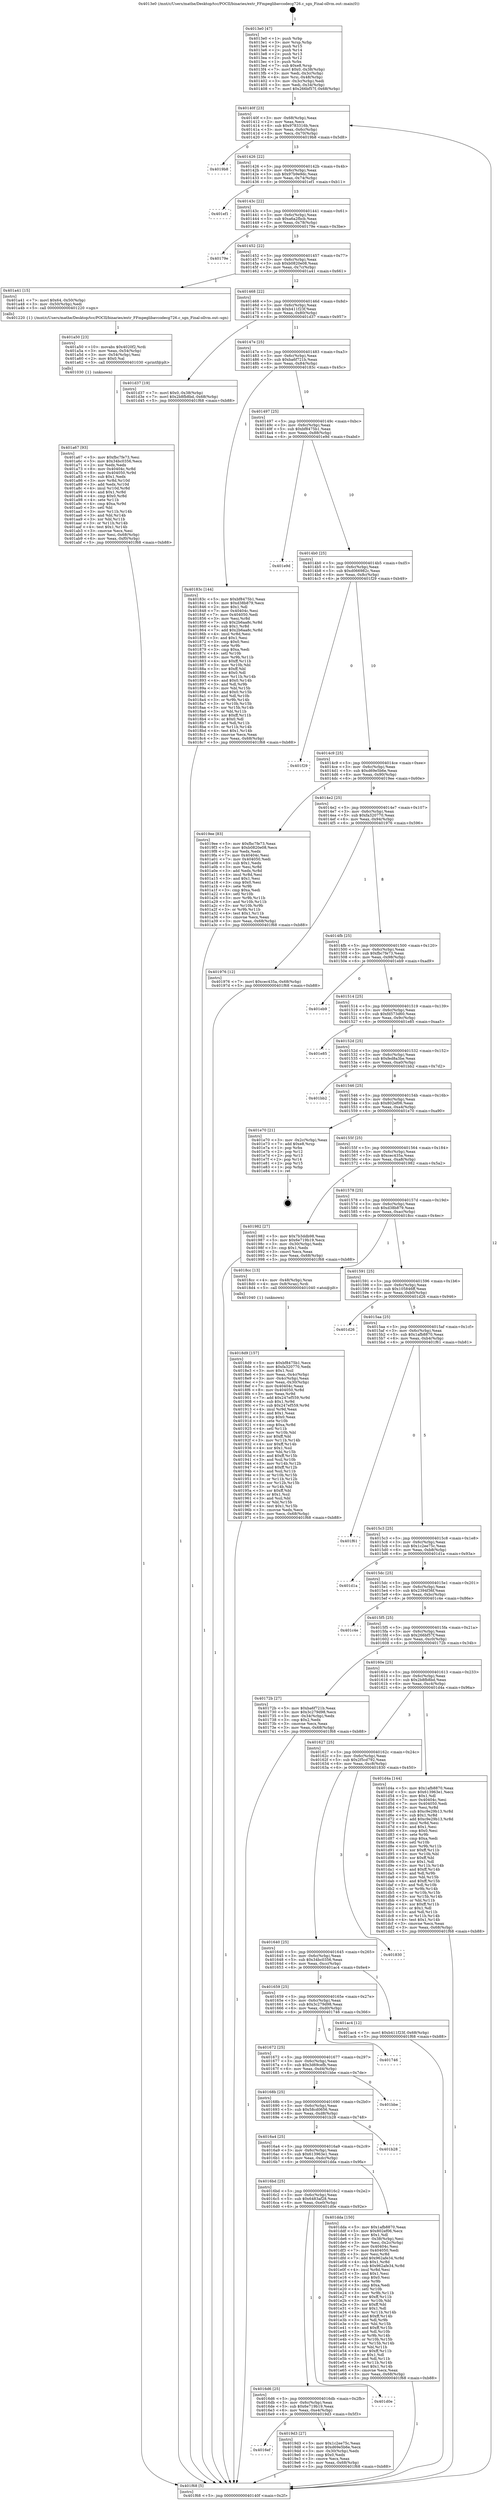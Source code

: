 digraph "0x4013e0" {
  label = "0x4013e0 (/mnt/c/Users/mathe/Desktop/tcc/POCII/binaries/extr_FFmpeglibavcodecg726.c_sgn_Final-ollvm.out::main(0))"
  labelloc = "t"
  node[shape=record]

  Entry [label="",width=0.3,height=0.3,shape=circle,fillcolor=black,style=filled]
  "0x40140f" [label="{
     0x40140f [23]\l
     | [instrs]\l
     &nbsp;&nbsp;0x40140f \<+3\>: mov -0x68(%rbp),%eax\l
     &nbsp;&nbsp;0x401412 \<+2\>: mov %eax,%ecx\l
     &nbsp;&nbsp;0x401414 \<+6\>: sub $0x9783316b,%ecx\l
     &nbsp;&nbsp;0x40141a \<+3\>: mov %eax,-0x6c(%rbp)\l
     &nbsp;&nbsp;0x40141d \<+3\>: mov %ecx,-0x70(%rbp)\l
     &nbsp;&nbsp;0x401420 \<+6\>: je 00000000004019b8 \<main+0x5d8\>\l
  }"]
  "0x4019b8" [label="{
     0x4019b8\l
  }", style=dashed]
  "0x401426" [label="{
     0x401426 [22]\l
     | [instrs]\l
     &nbsp;&nbsp;0x401426 \<+5\>: jmp 000000000040142b \<main+0x4b\>\l
     &nbsp;&nbsp;0x40142b \<+3\>: mov -0x6c(%rbp),%eax\l
     &nbsp;&nbsp;0x40142e \<+5\>: sub $0x97b9e9dc,%eax\l
     &nbsp;&nbsp;0x401433 \<+3\>: mov %eax,-0x74(%rbp)\l
     &nbsp;&nbsp;0x401436 \<+6\>: je 0000000000401ef1 \<main+0xb11\>\l
  }"]
  Exit [label="",width=0.3,height=0.3,shape=circle,fillcolor=black,style=filled,peripheries=2]
  "0x401ef1" [label="{
     0x401ef1\l
  }", style=dashed]
  "0x40143c" [label="{
     0x40143c [22]\l
     | [instrs]\l
     &nbsp;&nbsp;0x40143c \<+5\>: jmp 0000000000401441 \<main+0x61\>\l
     &nbsp;&nbsp;0x401441 \<+3\>: mov -0x6c(%rbp),%eax\l
     &nbsp;&nbsp;0x401444 \<+5\>: sub $0xa6a2fbcb,%eax\l
     &nbsp;&nbsp;0x401449 \<+3\>: mov %eax,-0x78(%rbp)\l
     &nbsp;&nbsp;0x40144c \<+6\>: je 000000000040179e \<main+0x3be\>\l
  }"]
  "0x401a67" [label="{
     0x401a67 [93]\l
     | [instrs]\l
     &nbsp;&nbsp;0x401a67 \<+5\>: mov $0xfbc7fe73,%esi\l
     &nbsp;&nbsp;0x401a6c \<+5\>: mov $0x34bc0356,%ecx\l
     &nbsp;&nbsp;0x401a71 \<+2\>: xor %edx,%edx\l
     &nbsp;&nbsp;0x401a73 \<+8\>: mov 0x40404c,%r8d\l
     &nbsp;&nbsp;0x401a7b \<+8\>: mov 0x404050,%r9d\l
     &nbsp;&nbsp;0x401a83 \<+3\>: sub $0x1,%edx\l
     &nbsp;&nbsp;0x401a86 \<+3\>: mov %r8d,%r10d\l
     &nbsp;&nbsp;0x401a89 \<+3\>: add %edx,%r10d\l
     &nbsp;&nbsp;0x401a8c \<+4\>: imul %r10d,%r8d\l
     &nbsp;&nbsp;0x401a90 \<+4\>: and $0x1,%r8d\l
     &nbsp;&nbsp;0x401a94 \<+4\>: cmp $0x0,%r8d\l
     &nbsp;&nbsp;0x401a98 \<+4\>: sete %r11b\l
     &nbsp;&nbsp;0x401a9c \<+4\>: cmp $0xa,%r9d\l
     &nbsp;&nbsp;0x401aa0 \<+3\>: setl %bl\l
     &nbsp;&nbsp;0x401aa3 \<+3\>: mov %r11b,%r14b\l
     &nbsp;&nbsp;0x401aa6 \<+3\>: and %bl,%r14b\l
     &nbsp;&nbsp;0x401aa9 \<+3\>: xor %bl,%r11b\l
     &nbsp;&nbsp;0x401aac \<+3\>: or %r11b,%r14b\l
     &nbsp;&nbsp;0x401aaf \<+4\>: test $0x1,%r14b\l
     &nbsp;&nbsp;0x401ab3 \<+3\>: cmovne %ecx,%esi\l
     &nbsp;&nbsp;0x401ab6 \<+3\>: mov %esi,-0x68(%rbp)\l
     &nbsp;&nbsp;0x401ab9 \<+6\>: mov %eax,-0xf0(%rbp)\l
     &nbsp;&nbsp;0x401abf \<+5\>: jmp 0000000000401f68 \<main+0xb88\>\l
  }"]
  "0x40179e" [label="{
     0x40179e\l
  }", style=dashed]
  "0x401452" [label="{
     0x401452 [22]\l
     | [instrs]\l
     &nbsp;&nbsp;0x401452 \<+5\>: jmp 0000000000401457 \<main+0x77\>\l
     &nbsp;&nbsp;0x401457 \<+3\>: mov -0x6c(%rbp),%eax\l
     &nbsp;&nbsp;0x40145a \<+5\>: sub $0xb0820e08,%eax\l
     &nbsp;&nbsp;0x40145f \<+3\>: mov %eax,-0x7c(%rbp)\l
     &nbsp;&nbsp;0x401462 \<+6\>: je 0000000000401a41 \<main+0x661\>\l
  }"]
  "0x401a50" [label="{
     0x401a50 [23]\l
     | [instrs]\l
     &nbsp;&nbsp;0x401a50 \<+10\>: movabs $0x4020f2,%rdi\l
     &nbsp;&nbsp;0x401a5a \<+3\>: mov %eax,-0x54(%rbp)\l
     &nbsp;&nbsp;0x401a5d \<+3\>: mov -0x54(%rbp),%esi\l
     &nbsp;&nbsp;0x401a60 \<+2\>: mov $0x0,%al\l
     &nbsp;&nbsp;0x401a62 \<+5\>: call 0000000000401030 \<printf@plt\>\l
     | [calls]\l
     &nbsp;&nbsp;0x401030 \{1\} (unknown)\l
  }"]
  "0x401a41" [label="{
     0x401a41 [15]\l
     | [instrs]\l
     &nbsp;&nbsp;0x401a41 \<+7\>: movl $0x64,-0x50(%rbp)\l
     &nbsp;&nbsp;0x401a48 \<+3\>: mov -0x50(%rbp),%edi\l
     &nbsp;&nbsp;0x401a4b \<+5\>: call 0000000000401220 \<sgn\>\l
     | [calls]\l
     &nbsp;&nbsp;0x401220 \{1\} (/mnt/c/Users/mathe/Desktop/tcc/POCII/binaries/extr_FFmpeglibavcodecg726.c_sgn_Final-ollvm.out::sgn)\l
  }"]
  "0x401468" [label="{
     0x401468 [22]\l
     | [instrs]\l
     &nbsp;&nbsp;0x401468 \<+5\>: jmp 000000000040146d \<main+0x8d\>\l
     &nbsp;&nbsp;0x40146d \<+3\>: mov -0x6c(%rbp),%eax\l
     &nbsp;&nbsp;0x401470 \<+5\>: sub $0xb411f23f,%eax\l
     &nbsp;&nbsp;0x401475 \<+3\>: mov %eax,-0x80(%rbp)\l
     &nbsp;&nbsp;0x401478 \<+6\>: je 0000000000401d37 \<main+0x957\>\l
  }"]
  "0x4016ef" [label="{
     0x4016ef\l
  }", style=dashed]
  "0x401d37" [label="{
     0x401d37 [19]\l
     | [instrs]\l
     &nbsp;&nbsp;0x401d37 \<+7\>: movl $0x0,-0x38(%rbp)\l
     &nbsp;&nbsp;0x401d3e \<+7\>: movl $0x2b8fb8bd,-0x68(%rbp)\l
     &nbsp;&nbsp;0x401d45 \<+5\>: jmp 0000000000401f68 \<main+0xb88\>\l
  }"]
  "0x40147e" [label="{
     0x40147e [25]\l
     | [instrs]\l
     &nbsp;&nbsp;0x40147e \<+5\>: jmp 0000000000401483 \<main+0xa3\>\l
     &nbsp;&nbsp;0x401483 \<+3\>: mov -0x6c(%rbp),%eax\l
     &nbsp;&nbsp;0x401486 \<+5\>: sub $0xba6f721b,%eax\l
     &nbsp;&nbsp;0x40148b \<+6\>: mov %eax,-0x84(%rbp)\l
     &nbsp;&nbsp;0x401491 \<+6\>: je 000000000040183c \<main+0x45c\>\l
  }"]
  "0x4019d3" [label="{
     0x4019d3 [27]\l
     | [instrs]\l
     &nbsp;&nbsp;0x4019d3 \<+5\>: mov $0x1c2ee75c,%eax\l
     &nbsp;&nbsp;0x4019d8 \<+5\>: mov $0xd69e5b6e,%ecx\l
     &nbsp;&nbsp;0x4019dd \<+3\>: mov -0x30(%rbp),%edx\l
     &nbsp;&nbsp;0x4019e0 \<+3\>: cmp $0x0,%edx\l
     &nbsp;&nbsp;0x4019e3 \<+3\>: cmove %ecx,%eax\l
     &nbsp;&nbsp;0x4019e6 \<+3\>: mov %eax,-0x68(%rbp)\l
     &nbsp;&nbsp;0x4019e9 \<+5\>: jmp 0000000000401f68 \<main+0xb88\>\l
  }"]
  "0x40183c" [label="{
     0x40183c [144]\l
     | [instrs]\l
     &nbsp;&nbsp;0x40183c \<+5\>: mov $0xbf8475b1,%eax\l
     &nbsp;&nbsp;0x401841 \<+5\>: mov $0xd38b879,%ecx\l
     &nbsp;&nbsp;0x401846 \<+2\>: mov $0x1,%dl\l
     &nbsp;&nbsp;0x401848 \<+7\>: mov 0x40404c,%esi\l
     &nbsp;&nbsp;0x40184f \<+7\>: mov 0x404050,%edi\l
     &nbsp;&nbsp;0x401856 \<+3\>: mov %esi,%r8d\l
     &nbsp;&nbsp;0x401859 \<+7\>: sub $0x2b6aa8c,%r8d\l
     &nbsp;&nbsp;0x401860 \<+4\>: sub $0x1,%r8d\l
     &nbsp;&nbsp;0x401864 \<+7\>: add $0x2b6aa8c,%r8d\l
     &nbsp;&nbsp;0x40186b \<+4\>: imul %r8d,%esi\l
     &nbsp;&nbsp;0x40186f \<+3\>: and $0x1,%esi\l
     &nbsp;&nbsp;0x401872 \<+3\>: cmp $0x0,%esi\l
     &nbsp;&nbsp;0x401875 \<+4\>: sete %r9b\l
     &nbsp;&nbsp;0x401879 \<+3\>: cmp $0xa,%edi\l
     &nbsp;&nbsp;0x40187c \<+4\>: setl %r10b\l
     &nbsp;&nbsp;0x401880 \<+3\>: mov %r9b,%r11b\l
     &nbsp;&nbsp;0x401883 \<+4\>: xor $0xff,%r11b\l
     &nbsp;&nbsp;0x401887 \<+3\>: mov %r10b,%bl\l
     &nbsp;&nbsp;0x40188a \<+3\>: xor $0xff,%bl\l
     &nbsp;&nbsp;0x40188d \<+3\>: xor $0x0,%dl\l
     &nbsp;&nbsp;0x401890 \<+3\>: mov %r11b,%r14b\l
     &nbsp;&nbsp;0x401893 \<+4\>: and $0x0,%r14b\l
     &nbsp;&nbsp;0x401897 \<+3\>: and %dl,%r9b\l
     &nbsp;&nbsp;0x40189a \<+3\>: mov %bl,%r15b\l
     &nbsp;&nbsp;0x40189d \<+4\>: and $0x0,%r15b\l
     &nbsp;&nbsp;0x4018a1 \<+3\>: and %dl,%r10b\l
     &nbsp;&nbsp;0x4018a4 \<+3\>: or %r9b,%r14b\l
     &nbsp;&nbsp;0x4018a7 \<+3\>: or %r10b,%r15b\l
     &nbsp;&nbsp;0x4018aa \<+3\>: xor %r15b,%r14b\l
     &nbsp;&nbsp;0x4018ad \<+3\>: or %bl,%r11b\l
     &nbsp;&nbsp;0x4018b0 \<+4\>: xor $0xff,%r11b\l
     &nbsp;&nbsp;0x4018b4 \<+3\>: or $0x0,%dl\l
     &nbsp;&nbsp;0x4018b7 \<+3\>: and %dl,%r11b\l
     &nbsp;&nbsp;0x4018ba \<+3\>: or %r11b,%r14b\l
     &nbsp;&nbsp;0x4018bd \<+4\>: test $0x1,%r14b\l
     &nbsp;&nbsp;0x4018c1 \<+3\>: cmovne %ecx,%eax\l
     &nbsp;&nbsp;0x4018c4 \<+3\>: mov %eax,-0x68(%rbp)\l
     &nbsp;&nbsp;0x4018c7 \<+5\>: jmp 0000000000401f68 \<main+0xb88\>\l
  }"]
  "0x401497" [label="{
     0x401497 [25]\l
     | [instrs]\l
     &nbsp;&nbsp;0x401497 \<+5\>: jmp 000000000040149c \<main+0xbc\>\l
     &nbsp;&nbsp;0x40149c \<+3\>: mov -0x6c(%rbp),%eax\l
     &nbsp;&nbsp;0x40149f \<+5\>: sub $0xbf8475b1,%eax\l
     &nbsp;&nbsp;0x4014a4 \<+6\>: mov %eax,-0x88(%rbp)\l
     &nbsp;&nbsp;0x4014aa \<+6\>: je 0000000000401e9d \<main+0xabd\>\l
  }"]
  "0x4016d6" [label="{
     0x4016d6 [25]\l
     | [instrs]\l
     &nbsp;&nbsp;0x4016d6 \<+5\>: jmp 00000000004016db \<main+0x2fb\>\l
     &nbsp;&nbsp;0x4016db \<+3\>: mov -0x6c(%rbp),%eax\l
     &nbsp;&nbsp;0x4016de \<+5\>: sub $0x6e719b19,%eax\l
     &nbsp;&nbsp;0x4016e3 \<+6\>: mov %eax,-0xe4(%rbp)\l
     &nbsp;&nbsp;0x4016e9 \<+6\>: je 00000000004019d3 \<main+0x5f3\>\l
  }"]
  "0x401e9d" [label="{
     0x401e9d\l
  }", style=dashed]
  "0x4014b0" [label="{
     0x4014b0 [25]\l
     | [instrs]\l
     &nbsp;&nbsp;0x4014b0 \<+5\>: jmp 00000000004014b5 \<main+0xd5\>\l
     &nbsp;&nbsp;0x4014b5 \<+3\>: mov -0x6c(%rbp),%eax\l
     &nbsp;&nbsp;0x4014b8 \<+5\>: sub $0xd066982c,%eax\l
     &nbsp;&nbsp;0x4014bd \<+6\>: mov %eax,-0x8c(%rbp)\l
     &nbsp;&nbsp;0x4014c3 \<+6\>: je 0000000000401f29 \<main+0xb49\>\l
  }"]
  "0x401d0e" [label="{
     0x401d0e\l
  }", style=dashed]
  "0x401f29" [label="{
     0x401f29\l
  }", style=dashed]
  "0x4014c9" [label="{
     0x4014c9 [25]\l
     | [instrs]\l
     &nbsp;&nbsp;0x4014c9 \<+5\>: jmp 00000000004014ce \<main+0xee\>\l
     &nbsp;&nbsp;0x4014ce \<+3\>: mov -0x6c(%rbp),%eax\l
     &nbsp;&nbsp;0x4014d1 \<+5\>: sub $0xd69e5b6e,%eax\l
     &nbsp;&nbsp;0x4014d6 \<+6\>: mov %eax,-0x90(%rbp)\l
     &nbsp;&nbsp;0x4014dc \<+6\>: je 00000000004019ee \<main+0x60e\>\l
  }"]
  "0x4016bd" [label="{
     0x4016bd [25]\l
     | [instrs]\l
     &nbsp;&nbsp;0x4016bd \<+5\>: jmp 00000000004016c2 \<main+0x2e2\>\l
     &nbsp;&nbsp;0x4016c2 \<+3\>: mov -0x6c(%rbp),%eax\l
     &nbsp;&nbsp;0x4016c5 \<+5\>: sub $0x6483af28,%eax\l
     &nbsp;&nbsp;0x4016ca \<+6\>: mov %eax,-0xe0(%rbp)\l
     &nbsp;&nbsp;0x4016d0 \<+6\>: je 0000000000401d0e \<main+0x92e\>\l
  }"]
  "0x4019ee" [label="{
     0x4019ee [83]\l
     | [instrs]\l
     &nbsp;&nbsp;0x4019ee \<+5\>: mov $0xfbc7fe73,%eax\l
     &nbsp;&nbsp;0x4019f3 \<+5\>: mov $0xb0820e08,%ecx\l
     &nbsp;&nbsp;0x4019f8 \<+2\>: xor %edx,%edx\l
     &nbsp;&nbsp;0x4019fa \<+7\>: mov 0x40404c,%esi\l
     &nbsp;&nbsp;0x401a01 \<+7\>: mov 0x404050,%edi\l
     &nbsp;&nbsp;0x401a08 \<+3\>: sub $0x1,%edx\l
     &nbsp;&nbsp;0x401a0b \<+3\>: mov %esi,%r8d\l
     &nbsp;&nbsp;0x401a0e \<+3\>: add %edx,%r8d\l
     &nbsp;&nbsp;0x401a11 \<+4\>: imul %r8d,%esi\l
     &nbsp;&nbsp;0x401a15 \<+3\>: and $0x1,%esi\l
     &nbsp;&nbsp;0x401a18 \<+3\>: cmp $0x0,%esi\l
     &nbsp;&nbsp;0x401a1b \<+4\>: sete %r9b\l
     &nbsp;&nbsp;0x401a1f \<+3\>: cmp $0xa,%edi\l
     &nbsp;&nbsp;0x401a22 \<+4\>: setl %r10b\l
     &nbsp;&nbsp;0x401a26 \<+3\>: mov %r9b,%r11b\l
     &nbsp;&nbsp;0x401a29 \<+3\>: and %r10b,%r11b\l
     &nbsp;&nbsp;0x401a2c \<+3\>: xor %r10b,%r9b\l
     &nbsp;&nbsp;0x401a2f \<+3\>: or %r9b,%r11b\l
     &nbsp;&nbsp;0x401a32 \<+4\>: test $0x1,%r11b\l
     &nbsp;&nbsp;0x401a36 \<+3\>: cmovne %ecx,%eax\l
     &nbsp;&nbsp;0x401a39 \<+3\>: mov %eax,-0x68(%rbp)\l
     &nbsp;&nbsp;0x401a3c \<+5\>: jmp 0000000000401f68 \<main+0xb88\>\l
  }"]
  "0x4014e2" [label="{
     0x4014e2 [25]\l
     | [instrs]\l
     &nbsp;&nbsp;0x4014e2 \<+5\>: jmp 00000000004014e7 \<main+0x107\>\l
     &nbsp;&nbsp;0x4014e7 \<+3\>: mov -0x6c(%rbp),%eax\l
     &nbsp;&nbsp;0x4014ea \<+5\>: sub $0xfa320770,%eax\l
     &nbsp;&nbsp;0x4014ef \<+6\>: mov %eax,-0x94(%rbp)\l
     &nbsp;&nbsp;0x4014f5 \<+6\>: je 0000000000401976 \<main+0x596\>\l
  }"]
  "0x401dda" [label="{
     0x401dda [150]\l
     | [instrs]\l
     &nbsp;&nbsp;0x401dda \<+5\>: mov $0x1afb8870,%eax\l
     &nbsp;&nbsp;0x401ddf \<+5\>: mov $0x802ef06,%ecx\l
     &nbsp;&nbsp;0x401de4 \<+2\>: mov $0x1,%dl\l
     &nbsp;&nbsp;0x401de6 \<+3\>: mov -0x38(%rbp),%esi\l
     &nbsp;&nbsp;0x401de9 \<+3\>: mov %esi,-0x2c(%rbp)\l
     &nbsp;&nbsp;0x401dec \<+7\>: mov 0x40404c,%esi\l
     &nbsp;&nbsp;0x401df3 \<+7\>: mov 0x404050,%edi\l
     &nbsp;&nbsp;0x401dfa \<+3\>: mov %esi,%r8d\l
     &nbsp;&nbsp;0x401dfd \<+7\>: add $0x962afe34,%r8d\l
     &nbsp;&nbsp;0x401e04 \<+4\>: sub $0x1,%r8d\l
     &nbsp;&nbsp;0x401e08 \<+7\>: sub $0x962afe34,%r8d\l
     &nbsp;&nbsp;0x401e0f \<+4\>: imul %r8d,%esi\l
     &nbsp;&nbsp;0x401e13 \<+3\>: and $0x1,%esi\l
     &nbsp;&nbsp;0x401e16 \<+3\>: cmp $0x0,%esi\l
     &nbsp;&nbsp;0x401e19 \<+4\>: sete %r9b\l
     &nbsp;&nbsp;0x401e1d \<+3\>: cmp $0xa,%edi\l
     &nbsp;&nbsp;0x401e20 \<+4\>: setl %r10b\l
     &nbsp;&nbsp;0x401e24 \<+3\>: mov %r9b,%r11b\l
     &nbsp;&nbsp;0x401e27 \<+4\>: xor $0xff,%r11b\l
     &nbsp;&nbsp;0x401e2b \<+3\>: mov %r10b,%bl\l
     &nbsp;&nbsp;0x401e2e \<+3\>: xor $0xff,%bl\l
     &nbsp;&nbsp;0x401e31 \<+3\>: xor $0x1,%dl\l
     &nbsp;&nbsp;0x401e34 \<+3\>: mov %r11b,%r14b\l
     &nbsp;&nbsp;0x401e37 \<+4\>: and $0xff,%r14b\l
     &nbsp;&nbsp;0x401e3b \<+3\>: and %dl,%r9b\l
     &nbsp;&nbsp;0x401e3e \<+3\>: mov %bl,%r15b\l
     &nbsp;&nbsp;0x401e41 \<+4\>: and $0xff,%r15b\l
     &nbsp;&nbsp;0x401e45 \<+3\>: and %dl,%r10b\l
     &nbsp;&nbsp;0x401e48 \<+3\>: or %r9b,%r14b\l
     &nbsp;&nbsp;0x401e4b \<+3\>: or %r10b,%r15b\l
     &nbsp;&nbsp;0x401e4e \<+3\>: xor %r15b,%r14b\l
     &nbsp;&nbsp;0x401e51 \<+3\>: or %bl,%r11b\l
     &nbsp;&nbsp;0x401e54 \<+4\>: xor $0xff,%r11b\l
     &nbsp;&nbsp;0x401e58 \<+3\>: or $0x1,%dl\l
     &nbsp;&nbsp;0x401e5b \<+3\>: and %dl,%r11b\l
     &nbsp;&nbsp;0x401e5e \<+3\>: or %r11b,%r14b\l
     &nbsp;&nbsp;0x401e61 \<+4\>: test $0x1,%r14b\l
     &nbsp;&nbsp;0x401e65 \<+3\>: cmovne %ecx,%eax\l
     &nbsp;&nbsp;0x401e68 \<+3\>: mov %eax,-0x68(%rbp)\l
     &nbsp;&nbsp;0x401e6b \<+5\>: jmp 0000000000401f68 \<main+0xb88\>\l
  }"]
  "0x401976" [label="{
     0x401976 [12]\l
     | [instrs]\l
     &nbsp;&nbsp;0x401976 \<+7\>: movl $0xcec435a,-0x68(%rbp)\l
     &nbsp;&nbsp;0x40197d \<+5\>: jmp 0000000000401f68 \<main+0xb88\>\l
  }"]
  "0x4014fb" [label="{
     0x4014fb [25]\l
     | [instrs]\l
     &nbsp;&nbsp;0x4014fb \<+5\>: jmp 0000000000401500 \<main+0x120\>\l
     &nbsp;&nbsp;0x401500 \<+3\>: mov -0x6c(%rbp),%eax\l
     &nbsp;&nbsp;0x401503 \<+5\>: sub $0xfbc7fe73,%eax\l
     &nbsp;&nbsp;0x401508 \<+6\>: mov %eax,-0x98(%rbp)\l
     &nbsp;&nbsp;0x40150e \<+6\>: je 0000000000401eb9 \<main+0xad9\>\l
  }"]
  "0x4016a4" [label="{
     0x4016a4 [25]\l
     | [instrs]\l
     &nbsp;&nbsp;0x4016a4 \<+5\>: jmp 00000000004016a9 \<main+0x2c9\>\l
     &nbsp;&nbsp;0x4016a9 \<+3\>: mov -0x6c(%rbp),%eax\l
     &nbsp;&nbsp;0x4016ac \<+5\>: sub $0x613963e1,%eax\l
     &nbsp;&nbsp;0x4016b1 \<+6\>: mov %eax,-0xdc(%rbp)\l
     &nbsp;&nbsp;0x4016b7 \<+6\>: je 0000000000401dda \<main+0x9fa\>\l
  }"]
  "0x401eb9" [label="{
     0x401eb9\l
  }", style=dashed]
  "0x401514" [label="{
     0x401514 [25]\l
     | [instrs]\l
     &nbsp;&nbsp;0x401514 \<+5\>: jmp 0000000000401519 \<main+0x139\>\l
     &nbsp;&nbsp;0x401519 \<+3\>: mov -0x6c(%rbp),%eax\l
     &nbsp;&nbsp;0x40151c \<+5\>: sub $0xfd573d60,%eax\l
     &nbsp;&nbsp;0x401521 \<+6\>: mov %eax,-0x9c(%rbp)\l
     &nbsp;&nbsp;0x401527 \<+6\>: je 0000000000401e85 \<main+0xaa5\>\l
  }"]
  "0x401b28" [label="{
     0x401b28\l
  }", style=dashed]
  "0x401e85" [label="{
     0x401e85\l
  }", style=dashed]
  "0x40152d" [label="{
     0x40152d [25]\l
     | [instrs]\l
     &nbsp;&nbsp;0x40152d \<+5\>: jmp 0000000000401532 \<main+0x152\>\l
     &nbsp;&nbsp;0x401532 \<+3\>: mov -0x6c(%rbp),%eax\l
     &nbsp;&nbsp;0x401535 \<+5\>: sub $0xfed8a3be,%eax\l
     &nbsp;&nbsp;0x40153a \<+6\>: mov %eax,-0xa0(%rbp)\l
     &nbsp;&nbsp;0x401540 \<+6\>: je 0000000000401bb2 \<main+0x7d2\>\l
  }"]
  "0x40168b" [label="{
     0x40168b [25]\l
     | [instrs]\l
     &nbsp;&nbsp;0x40168b \<+5\>: jmp 0000000000401690 \<main+0x2b0\>\l
     &nbsp;&nbsp;0x401690 \<+3\>: mov -0x6c(%rbp),%eax\l
     &nbsp;&nbsp;0x401693 \<+5\>: sub $0x58cd0656,%eax\l
     &nbsp;&nbsp;0x401698 \<+6\>: mov %eax,-0xd8(%rbp)\l
     &nbsp;&nbsp;0x40169e \<+6\>: je 0000000000401b28 \<main+0x748\>\l
  }"]
  "0x401bb2" [label="{
     0x401bb2\l
  }", style=dashed]
  "0x401546" [label="{
     0x401546 [25]\l
     | [instrs]\l
     &nbsp;&nbsp;0x401546 \<+5\>: jmp 000000000040154b \<main+0x16b\>\l
     &nbsp;&nbsp;0x40154b \<+3\>: mov -0x6c(%rbp),%eax\l
     &nbsp;&nbsp;0x40154e \<+5\>: sub $0x802ef06,%eax\l
     &nbsp;&nbsp;0x401553 \<+6\>: mov %eax,-0xa4(%rbp)\l
     &nbsp;&nbsp;0x401559 \<+6\>: je 0000000000401e70 \<main+0xa90\>\l
  }"]
  "0x401bbe" [label="{
     0x401bbe\l
  }", style=dashed]
  "0x401e70" [label="{
     0x401e70 [21]\l
     | [instrs]\l
     &nbsp;&nbsp;0x401e70 \<+3\>: mov -0x2c(%rbp),%eax\l
     &nbsp;&nbsp;0x401e73 \<+7\>: add $0xe8,%rsp\l
     &nbsp;&nbsp;0x401e7a \<+1\>: pop %rbx\l
     &nbsp;&nbsp;0x401e7b \<+2\>: pop %r12\l
     &nbsp;&nbsp;0x401e7d \<+2\>: pop %r13\l
     &nbsp;&nbsp;0x401e7f \<+2\>: pop %r14\l
     &nbsp;&nbsp;0x401e81 \<+2\>: pop %r15\l
     &nbsp;&nbsp;0x401e83 \<+1\>: pop %rbp\l
     &nbsp;&nbsp;0x401e84 \<+1\>: ret\l
  }"]
  "0x40155f" [label="{
     0x40155f [25]\l
     | [instrs]\l
     &nbsp;&nbsp;0x40155f \<+5\>: jmp 0000000000401564 \<main+0x184\>\l
     &nbsp;&nbsp;0x401564 \<+3\>: mov -0x6c(%rbp),%eax\l
     &nbsp;&nbsp;0x401567 \<+5\>: sub $0xcec435a,%eax\l
     &nbsp;&nbsp;0x40156c \<+6\>: mov %eax,-0xa8(%rbp)\l
     &nbsp;&nbsp;0x401572 \<+6\>: je 0000000000401982 \<main+0x5a2\>\l
  }"]
  "0x401672" [label="{
     0x401672 [25]\l
     | [instrs]\l
     &nbsp;&nbsp;0x401672 \<+5\>: jmp 0000000000401677 \<main+0x297\>\l
     &nbsp;&nbsp;0x401677 \<+3\>: mov -0x6c(%rbp),%eax\l
     &nbsp;&nbsp;0x40167a \<+5\>: sub $0x3d69cefb,%eax\l
     &nbsp;&nbsp;0x40167f \<+6\>: mov %eax,-0xd4(%rbp)\l
     &nbsp;&nbsp;0x401685 \<+6\>: je 0000000000401bbe \<main+0x7de\>\l
  }"]
  "0x401982" [label="{
     0x401982 [27]\l
     | [instrs]\l
     &nbsp;&nbsp;0x401982 \<+5\>: mov $0x7b3ddb98,%eax\l
     &nbsp;&nbsp;0x401987 \<+5\>: mov $0x6e719b19,%ecx\l
     &nbsp;&nbsp;0x40198c \<+3\>: mov -0x30(%rbp),%edx\l
     &nbsp;&nbsp;0x40198f \<+3\>: cmp $0x1,%edx\l
     &nbsp;&nbsp;0x401992 \<+3\>: cmovl %ecx,%eax\l
     &nbsp;&nbsp;0x401995 \<+3\>: mov %eax,-0x68(%rbp)\l
     &nbsp;&nbsp;0x401998 \<+5\>: jmp 0000000000401f68 \<main+0xb88\>\l
  }"]
  "0x401578" [label="{
     0x401578 [25]\l
     | [instrs]\l
     &nbsp;&nbsp;0x401578 \<+5\>: jmp 000000000040157d \<main+0x19d\>\l
     &nbsp;&nbsp;0x40157d \<+3\>: mov -0x6c(%rbp),%eax\l
     &nbsp;&nbsp;0x401580 \<+5\>: sub $0xd38b879,%eax\l
     &nbsp;&nbsp;0x401585 \<+6\>: mov %eax,-0xac(%rbp)\l
     &nbsp;&nbsp;0x40158b \<+6\>: je 00000000004018cc \<main+0x4ec\>\l
  }"]
  "0x401746" [label="{
     0x401746\l
  }", style=dashed]
  "0x4018cc" [label="{
     0x4018cc [13]\l
     | [instrs]\l
     &nbsp;&nbsp;0x4018cc \<+4\>: mov -0x48(%rbp),%rax\l
     &nbsp;&nbsp;0x4018d0 \<+4\>: mov 0x8(%rax),%rdi\l
     &nbsp;&nbsp;0x4018d4 \<+5\>: call 0000000000401040 \<atoi@plt\>\l
     | [calls]\l
     &nbsp;&nbsp;0x401040 \{1\} (unknown)\l
  }"]
  "0x401591" [label="{
     0x401591 [25]\l
     | [instrs]\l
     &nbsp;&nbsp;0x401591 \<+5\>: jmp 0000000000401596 \<main+0x1b6\>\l
     &nbsp;&nbsp;0x401596 \<+3\>: mov -0x6c(%rbp),%eax\l
     &nbsp;&nbsp;0x401599 \<+5\>: sub $0x105846ff,%eax\l
     &nbsp;&nbsp;0x40159e \<+6\>: mov %eax,-0xb0(%rbp)\l
     &nbsp;&nbsp;0x4015a4 \<+6\>: je 0000000000401d26 \<main+0x946\>\l
  }"]
  "0x401659" [label="{
     0x401659 [25]\l
     | [instrs]\l
     &nbsp;&nbsp;0x401659 \<+5\>: jmp 000000000040165e \<main+0x27e\>\l
     &nbsp;&nbsp;0x40165e \<+3\>: mov -0x6c(%rbp),%eax\l
     &nbsp;&nbsp;0x401661 \<+5\>: sub $0x3c279d98,%eax\l
     &nbsp;&nbsp;0x401666 \<+6\>: mov %eax,-0xd0(%rbp)\l
     &nbsp;&nbsp;0x40166c \<+6\>: je 0000000000401746 \<main+0x366\>\l
  }"]
  "0x401d26" [label="{
     0x401d26\l
  }", style=dashed]
  "0x4015aa" [label="{
     0x4015aa [25]\l
     | [instrs]\l
     &nbsp;&nbsp;0x4015aa \<+5\>: jmp 00000000004015af \<main+0x1cf\>\l
     &nbsp;&nbsp;0x4015af \<+3\>: mov -0x6c(%rbp),%eax\l
     &nbsp;&nbsp;0x4015b2 \<+5\>: sub $0x1afb8870,%eax\l
     &nbsp;&nbsp;0x4015b7 \<+6\>: mov %eax,-0xb4(%rbp)\l
     &nbsp;&nbsp;0x4015bd \<+6\>: je 0000000000401f61 \<main+0xb81\>\l
  }"]
  "0x401ac4" [label="{
     0x401ac4 [12]\l
     | [instrs]\l
     &nbsp;&nbsp;0x401ac4 \<+7\>: movl $0xb411f23f,-0x68(%rbp)\l
     &nbsp;&nbsp;0x401acb \<+5\>: jmp 0000000000401f68 \<main+0xb88\>\l
  }"]
  "0x401f61" [label="{
     0x401f61\l
  }", style=dashed]
  "0x4015c3" [label="{
     0x4015c3 [25]\l
     | [instrs]\l
     &nbsp;&nbsp;0x4015c3 \<+5\>: jmp 00000000004015c8 \<main+0x1e8\>\l
     &nbsp;&nbsp;0x4015c8 \<+3\>: mov -0x6c(%rbp),%eax\l
     &nbsp;&nbsp;0x4015cb \<+5\>: sub $0x1c2ee75c,%eax\l
     &nbsp;&nbsp;0x4015d0 \<+6\>: mov %eax,-0xb8(%rbp)\l
     &nbsp;&nbsp;0x4015d6 \<+6\>: je 0000000000401d1a \<main+0x93a\>\l
  }"]
  "0x401640" [label="{
     0x401640 [25]\l
     | [instrs]\l
     &nbsp;&nbsp;0x401640 \<+5\>: jmp 0000000000401645 \<main+0x265\>\l
     &nbsp;&nbsp;0x401645 \<+3\>: mov -0x6c(%rbp),%eax\l
     &nbsp;&nbsp;0x401648 \<+5\>: sub $0x34bc0356,%eax\l
     &nbsp;&nbsp;0x40164d \<+6\>: mov %eax,-0xcc(%rbp)\l
     &nbsp;&nbsp;0x401653 \<+6\>: je 0000000000401ac4 \<main+0x6e4\>\l
  }"]
  "0x401d1a" [label="{
     0x401d1a\l
  }", style=dashed]
  "0x4015dc" [label="{
     0x4015dc [25]\l
     | [instrs]\l
     &nbsp;&nbsp;0x4015dc \<+5\>: jmp 00000000004015e1 \<main+0x201\>\l
     &nbsp;&nbsp;0x4015e1 \<+3\>: mov -0x6c(%rbp),%eax\l
     &nbsp;&nbsp;0x4015e4 \<+5\>: sub $0x2394f36f,%eax\l
     &nbsp;&nbsp;0x4015e9 \<+6\>: mov %eax,-0xbc(%rbp)\l
     &nbsp;&nbsp;0x4015ef \<+6\>: je 0000000000401c4e \<main+0x86e\>\l
  }"]
  "0x401830" [label="{
     0x401830\l
  }", style=dashed]
  "0x401c4e" [label="{
     0x401c4e\l
  }", style=dashed]
  "0x4015f5" [label="{
     0x4015f5 [25]\l
     | [instrs]\l
     &nbsp;&nbsp;0x4015f5 \<+5\>: jmp 00000000004015fa \<main+0x21a\>\l
     &nbsp;&nbsp;0x4015fa \<+3\>: mov -0x6c(%rbp),%eax\l
     &nbsp;&nbsp;0x4015fd \<+5\>: sub $0x266bf57f,%eax\l
     &nbsp;&nbsp;0x401602 \<+6\>: mov %eax,-0xc0(%rbp)\l
     &nbsp;&nbsp;0x401608 \<+6\>: je 000000000040172b \<main+0x34b\>\l
  }"]
  "0x401627" [label="{
     0x401627 [25]\l
     | [instrs]\l
     &nbsp;&nbsp;0x401627 \<+5\>: jmp 000000000040162c \<main+0x24c\>\l
     &nbsp;&nbsp;0x40162c \<+3\>: mov -0x6c(%rbp),%eax\l
     &nbsp;&nbsp;0x40162f \<+5\>: sub $0x2f5cd792,%eax\l
     &nbsp;&nbsp;0x401634 \<+6\>: mov %eax,-0xc8(%rbp)\l
     &nbsp;&nbsp;0x40163a \<+6\>: je 0000000000401830 \<main+0x450\>\l
  }"]
  "0x40172b" [label="{
     0x40172b [27]\l
     | [instrs]\l
     &nbsp;&nbsp;0x40172b \<+5\>: mov $0xba6f721b,%eax\l
     &nbsp;&nbsp;0x401730 \<+5\>: mov $0x3c279d98,%ecx\l
     &nbsp;&nbsp;0x401735 \<+3\>: mov -0x34(%rbp),%edx\l
     &nbsp;&nbsp;0x401738 \<+3\>: cmp $0x2,%edx\l
     &nbsp;&nbsp;0x40173b \<+3\>: cmovne %ecx,%eax\l
     &nbsp;&nbsp;0x40173e \<+3\>: mov %eax,-0x68(%rbp)\l
     &nbsp;&nbsp;0x401741 \<+5\>: jmp 0000000000401f68 \<main+0xb88\>\l
  }"]
  "0x40160e" [label="{
     0x40160e [25]\l
     | [instrs]\l
     &nbsp;&nbsp;0x40160e \<+5\>: jmp 0000000000401613 \<main+0x233\>\l
     &nbsp;&nbsp;0x401613 \<+3\>: mov -0x6c(%rbp),%eax\l
     &nbsp;&nbsp;0x401616 \<+5\>: sub $0x2b8fb8bd,%eax\l
     &nbsp;&nbsp;0x40161b \<+6\>: mov %eax,-0xc4(%rbp)\l
     &nbsp;&nbsp;0x401621 \<+6\>: je 0000000000401d4a \<main+0x96a\>\l
  }"]
  "0x401f68" [label="{
     0x401f68 [5]\l
     | [instrs]\l
     &nbsp;&nbsp;0x401f68 \<+5\>: jmp 000000000040140f \<main+0x2f\>\l
  }"]
  "0x4013e0" [label="{
     0x4013e0 [47]\l
     | [instrs]\l
     &nbsp;&nbsp;0x4013e0 \<+1\>: push %rbp\l
     &nbsp;&nbsp;0x4013e1 \<+3\>: mov %rsp,%rbp\l
     &nbsp;&nbsp;0x4013e4 \<+2\>: push %r15\l
     &nbsp;&nbsp;0x4013e6 \<+2\>: push %r14\l
     &nbsp;&nbsp;0x4013e8 \<+2\>: push %r13\l
     &nbsp;&nbsp;0x4013ea \<+2\>: push %r12\l
     &nbsp;&nbsp;0x4013ec \<+1\>: push %rbx\l
     &nbsp;&nbsp;0x4013ed \<+7\>: sub $0xe8,%rsp\l
     &nbsp;&nbsp;0x4013f4 \<+7\>: movl $0x0,-0x38(%rbp)\l
     &nbsp;&nbsp;0x4013fb \<+3\>: mov %edi,-0x3c(%rbp)\l
     &nbsp;&nbsp;0x4013fe \<+4\>: mov %rsi,-0x48(%rbp)\l
     &nbsp;&nbsp;0x401402 \<+3\>: mov -0x3c(%rbp),%edi\l
     &nbsp;&nbsp;0x401405 \<+3\>: mov %edi,-0x34(%rbp)\l
     &nbsp;&nbsp;0x401408 \<+7\>: movl $0x266bf57f,-0x68(%rbp)\l
  }"]
  "0x4018d9" [label="{
     0x4018d9 [157]\l
     | [instrs]\l
     &nbsp;&nbsp;0x4018d9 \<+5\>: mov $0xbf8475b1,%ecx\l
     &nbsp;&nbsp;0x4018de \<+5\>: mov $0xfa320770,%edx\l
     &nbsp;&nbsp;0x4018e3 \<+3\>: mov $0x1,%sil\l
     &nbsp;&nbsp;0x4018e6 \<+3\>: mov %eax,-0x4c(%rbp)\l
     &nbsp;&nbsp;0x4018e9 \<+3\>: mov -0x4c(%rbp),%eax\l
     &nbsp;&nbsp;0x4018ec \<+3\>: mov %eax,-0x30(%rbp)\l
     &nbsp;&nbsp;0x4018ef \<+7\>: mov 0x40404c,%eax\l
     &nbsp;&nbsp;0x4018f6 \<+8\>: mov 0x404050,%r8d\l
     &nbsp;&nbsp;0x4018fe \<+3\>: mov %eax,%r9d\l
     &nbsp;&nbsp;0x401901 \<+7\>: add $0x247ef559,%r9d\l
     &nbsp;&nbsp;0x401908 \<+4\>: sub $0x1,%r9d\l
     &nbsp;&nbsp;0x40190c \<+7\>: sub $0x247ef559,%r9d\l
     &nbsp;&nbsp;0x401913 \<+4\>: imul %r9d,%eax\l
     &nbsp;&nbsp;0x401917 \<+3\>: and $0x1,%eax\l
     &nbsp;&nbsp;0x40191a \<+3\>: cmp $0x0,%eax\l
     &nbsp;&nbsp;0x40191d \<+4\>: sete %r10b\l
     &nbsp;&nbsp;0x401921 \<+4\>: cmp $0xa,%r8d\l
     &nbsp;&nbsp;0x401925 \<+4\>: setl %r11b\l
     &nbsp;&nbsp;0x401929 \<+3\>: mov %r10b,%bl\l
     &nbsp;&nbsp;0x40192c \<+3\>: xor $0xff,%bl\l
     &nbsp;&nbsp;0x40192f \<+3\>: mov %r11b,%r14b\l
     &nbsp;&nbsp;0x401932 \<+4\>: xor $0xff,%r14b\l
     &nbsp;&nbsp;0x401936 \<+4\>: xor $0x1,%sil\l
     &nbsp;&nbsp;0x40193a \<+3\>: mov %bl,%r15b\l
     &nbsp;&nbsp;0x40193d \<+4\>: and $0xff,%r15b\l
     &nbsp;&nbsp;0x401941 \<+3\>: and %sil,%r10b\l
     &nbsp;&nbsp;0x401944 \<+3\>: mov %r14b,%r12b\l
     &nbsp;&nbsp;0x401947 \<+4\>: and $0xff,%r12b\l
     &nbsp;&nbsp;0x40194b \<+3\>: and %sil,%r11b\l
     &nbsp;&nbsp;0x40194e \<+3\>: or %r10b,%r15b\l
     &nbsp;&nbsp;0x401951 \<+3\>: or %r11b,%r12b\l
     &nbsp;&nbsp;0x401954 \<+3\>: xor %r12b,%r15b\l
     &nbsp;&nbsp;0x401957 \<+3\>: or %r14b,%bl\l
     &nbsp;&nbsp;0x40195a \<+3\>: xor $0xff,%bl\l
     &nbsp;&nbsp;0x40195d \<+4\>: or $0x1,%sil\l
     &nbsp;&nbsp;0x401961 \<+3\>: and %sil,%bl\l
     &nbsp;&nbsp;0x401964 \<+3\>: or %bl,%r15b\l
     &nbsp;&nbsp;0x401967 \<+4\>: test $0x1,%r15b\l
     &nbsp;&nbsp;0x40196b \<+3\>: cmovne %edx,%ecx\l
     &nbsp;&nbsp;0x40196e \<+3\>: mov %ecx,-0x68(%rbp)\l
     &nbsp;&nbsp;0x401971 \<+5\>: jmp 0000000000401f68 \<main+0xb88\>\l
  }"]
  "0x401d4a" [label="{
     0x401d4a [144]\l
     | [instrs]\l
     &nbsp;&nbsp;0x401d4a \<+5\>: mov $0x1afb8870,%eax\l
     &nbsp;&nbsp;0x401d4f \<+5\>: mov $0x613963e1,%ecx\l
     &nbsp;&nbsp;0x401d54 \<+2\>: mov $0x1,%dl\l
     &nbsp;&nbsp;0x401d56 \<+7\>: mov 0x40404c,%esi\l
     &nbsp;&nbsp;0x401d5d \<+7\>: mov 0x404050,%edi\l
     &nbsp;&nbsp;0x401d64 \<+3\>: mov %esi,%r8d\l
     &nbsp;&nbsp;0x401d67 \<+7\>: sub $0xc9e29b13,%r8d\l
     &nbsp;&nbsp;0x401d6e \<+4\>: sub $0x1,%r8d\l
     &nbsp;&nbsp;0x401d72 \<+7\>: add $0xc9e29b13,%r8d\l
     &nbsp;&nbsp;0x401d79 \<+4\>: imul %r8d,%esi\l
     &nbsp;&nbsp;0x401d7d \<+3\>: and $0x1,%esi\l
     &nbsp;&nbsp;0x401d80 \<+3\>: cmp $0x0,%esi\l
     &nbsp;&nbsp;0x401d83 \<+4\>: sete %r9b\l
     &nbsp;&nbsp;0x401d87 \<+3\>: cmp $0xa,%edi\l
     &nbsp;&nbsp;0x401d8a \<+4\>: setl %r10b\l
     &nbsp;&nbsp;0x401d8e \<+3\>: mov %r9b,%r11b\l
     &nbsp;&nbsp;0x401d91 \<+4\>: xor $0xff,%r11b\l
     &nbsp;&nbsp;0x401d95 \<+3\>: mov %r10b,%bl\l
     &nbsp;&nbsp;0x401d98 \<+3\>: xor $0xff,%bl\l
     &nbsp;&nbsp;0x401d9b \<+3\>: xor $0x1,%dl\l
     &nbsp;&nbsp;0x401d9e \<+3\>: mov %r11b,%r14b\l
     &nbsp;&nbsp;0x401da1 \<+4\>: and $0xff,%r14b\l
     &nbsp;&nbsp;0x401da5 \<+3\>: and %dl,%r9b\l
     &nbsp;&nbsp;0x401da8 \<+3\>: mov %bl,%r15b\l
     &nbsp;&nbsp;0x401dab \<+4\>: and $0xff,%r15b\l
     &nbsp;&nbsp;0x401daf \<+3\>: and %dl,%r10b\l
     &nbsp;&nbsp;0x401db2 \<+3\>: or %r9b,%r14b\l
     &nbsp;&nbsp;0x401db5 \<+3\>: or %r10b,%r15b\l
     &nbsp;&nbsp;0x401db8 \<+3\>: xor %r15b,%r14b\l
     &nbsp;&nbsp;0x401dbb \<+3\>: or %bl,%r11b\l
     &nbsp;&nbsp;0x401dbe \<+4\>: xor $0xff,%r11b\l
     &nbsp;&nbsp;0x401dc2 \<+3\>: or $0x1,%dl\l
     &nbsp;&nbsp;0x401dc5 \<+3\>: and %dl,%r11b\l
     &nbsp;&nbsp;0x401dc8 \<+3\>: or %r11b,%r14b\l
     &nbsp;&nbsp;0x401dcb \<+4\>: test $0x1,%r14b\l
     &nbsp;&nbsp;0x401dcf \<+3\>: cmovne %ecx,%eax\l
     &nbsp;&nbsp;0x401dd2 \<+3\>: mov %eax,-0x68(%rbp)\l
     &nbsp;&nbsp;0x401dd5 \<+5\>: jmp 0000000000401f68 \<main+0xb88\>\l
  }"]
  Entry -> "0x4013e0" [label=" 1"]
  "0x40140f" -> "0x4019b8" [label=" 0"]
  "0x40140f" -> "0x401426" [label=" 13"]
  "0x401e70" -> Exit [label=" 1"]
  "0x401426" -> "0x401ef1" [label=" 0"]
  "0x401426" -> "0x40143c" [label=" 13"]
  "0x401dda" -> "0x401f68" [label=" 1"]
  "0x40143c" -> "0x40179e" [label=" 0"]
  "0x40143c" -> "0x401452" [label=" 13"]
  "0x401d4a" -> "0x401f68" [label=" 1"]
  "0x401452" -> "0x401a41" [label=" 1"]
  "0x401452" -> "0x401468" [label=" 12"]
  "0x401d37" -> "0x401f68" [label=" 1"]
  "0x401468" -> "0x401d37" [label=" 1"]
  "0x401468" -> "0x40147e" [label=" 11"]
  "0x401ac4" -> "0x401f68" [label=" 1"]
  "0x40147e" -> "0x40183c" [label=" 1"]
  "0x40147e" -> "0x401497" [label=" 10"]
  "0x401a67" -> "0x401f68" [label=" 1"]
  "0x401497" -> "0x401e9d" [label=" 0"]
  "0x401497" -> "0x4014b0" [label=" 10"]
  "0x401a41" -> "0x401a50" [label=" 1"]
  "0x4014b0" -> "0x401f29" [label=" 0"]
  "0x4014b0" -> "0x4014c9" [label=" 10"]
  "0x4019ee" -> "0x401f68" [label=" 1"]
  "0x4014c9" -> "0x4019ee" [label=" 1"]
  "0x4014c9" -> "0x4014e2" [label=" 9"]
  "0x4016d6" -> "0x4016ef" [label=" 0"]
  "0x4014e2" -> "0x401976" [label=" 1"]
  "0x4014e2" -> "0x4014fb" [label=" 8"]
  "0x4016d6" -> "0x4019d3" [label=" 1"]
  "0x4014fb" -> "0x401eb9" [label=" 0"]
  "0x4014fb" -> "0x401514" [label=" 8"]
  "0x4016bd" -> "0x4016d6" [label=" 1"]
  "0x401514" -> "0x401e85" [label=" 0"]
  "0x401514" -> "0x40152d" [label=" 8"]
  "0x4016bd" -> "0x401d0e" [label=" 0"]
  "0x40152d" -> "0x401bb2" [label=" 0"]
  "0x40152d" -> "0x401546" [label=" 8"]
  "0x4016a4" -> "0x4016bd" [label=" 1"]
  "0x401546" -> "0x401e70" [label=" 1"]
  "0x401546" -> "0x40155f" [label=" 7"]
  "0x4016a4" -> "0x401dda" [label=" 1"]
  "0x40155f" -> "0x401982" [label=" 1"]
  "0x40155f" -> "0x401578" [label=" 6"]
  "0x40168b" -> "0x4016a4" [label=" 2"]
  "0x401578" -> "0x4018cc" [label=" 1"]
  "0x401578" -> "0x401591" [label=" 5"]
  "0x40168b" -> "0x401b28" [label=" 0"]
  "0x401591" -> "0x401d26" [label=" 0"]
  "0x401591" -> "0x4015aa" [label=" 5"]
  "0x401672" -> "0x40168b" [label=" 2"]
  "0x4015aa" -> "0x401f61" [label=" 0"]
  "0x4015aa" -> "0x4015c3" [label=" 5"]
  "0x401672" -> "0x401bbe" [label=" 0"]
  "0x4015c3" -> "0x401d1a" [label=" 0"]
  "0x4015c3" -> "0x4015dc" [label=" 5"]
  "0x401659" -> "0x401672" [label=" 2"]
  "0x4015dc" -> "0x401c4e" [label=" 0"]
  "0x4015dc" -> "0x4015f5" [label=" 5"]
  "0x401659" -> "0x401746" [label=" 0"]
  "0x4015f5" -> "0x40172b" [label=" 1"]
  "0x4015f5" -> "0x40160e" [label=" 4"]
  "0x40172b" -> "0x401f68" [label=" 1"]
  "0x4013e0" -> "0x40140f" [label=" 1"]
  "0x401f68" -> "0x40140f" [label=" 12"]
  "0x40183c" -> "0x401f68" [label=" 1"]
  "0x4018cc" -> "0x4018d9" [label=" 1"]
  "0x4018d9" -> "0x401f68" [label=" 1"]
  "0x401976" -> "0x401f68" [label=" 1"]
  "0x401982" -> "0x401f68" [label=" 1"]
  "0x401640" -> "0x401659" [label=" 2"]
  "0x40160e" -> "0x401d4a" [label=" 1"]
  "0x40160e" -> "0x401627" [label=" 3"]
  "0x4019d3" -> "0x401f68" [label=" 1"]
  "0x401627" -> "0x401830" [label=" 0"]
  "0x401627" -> "0x401640" [label=" 3"]
  "0x401a50" -> "0x401a67" [label=" 1"]
  "0x401640" -> "0x401ac4" [label=" 1"]
}
